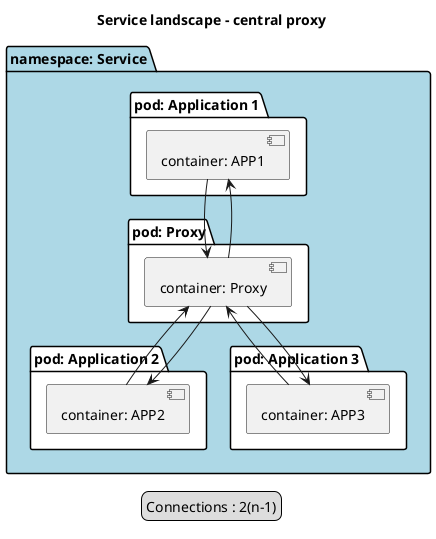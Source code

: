@startuml

title Service landscape - central proxy
skinparam componentStyle uml2

package "namespace: Service" #LightBlue {
  package "pod: Application 1" #White {
    component "container: APP1" as APP1
  }

  package "pod: Proxy" #White {
  component "container: Proxy" as Proxy
  }

  package "pod: Application 2" #White {
    component "container: APP2" as APP2
  }

  package "pod: Application 3" #White {
   component "container: APP3" as APP3
  }

}

APP1 -d-> Proxy
Proxy -u-> APP1

APP2 -u-> Proxy
Proxy -d-> APP2

APP3 -u-> Proxy
Proxy -d-> APP3

legend
  Connections : 2(n-1)
end legend

@enduml



